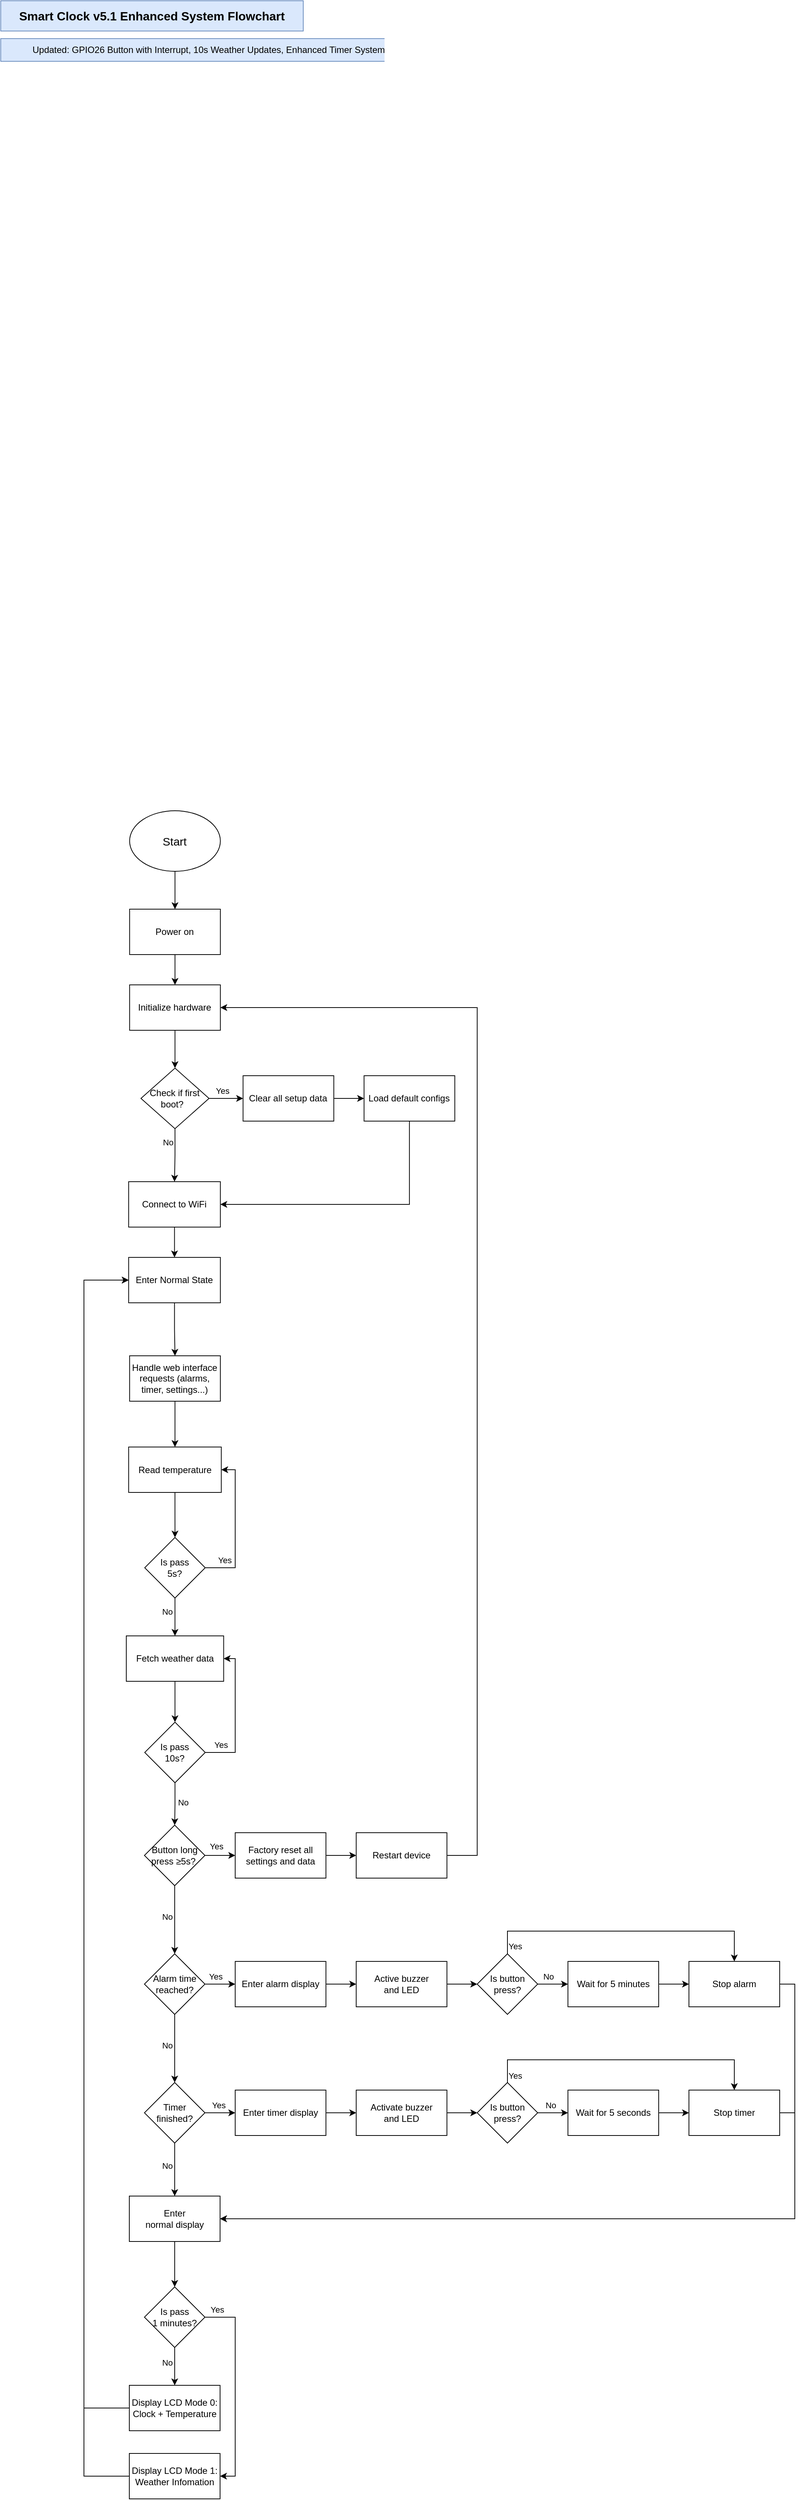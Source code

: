<mxfile version="28.0.5">
  <diagram id="W_tIODRFpuCjmkMrIx5c" name="Trang-1">
    <mxGraphModel dx="1303" dy="770" grid="1" gridSize="10" guides="1" tooltips="1" connect="1" arrows="1" fold="1" page="1" pageScale="1" pageWidth="1169" pageHeight="827" math="0" shadow="0">
      <root>
        <mxCell id="0" />
        <mxCell id="1" parent="0" />
        <mxCell id="GLhe2Kuq0IlxSYnBa73q-52" value="" style="edgeStyle=orthogonalEdgeStyle;rounded=0;orthogonalLoop=1;jettySize=auto;html=1;" parent="1" source="GLhe2Kuq0IlxSYnBa73q-1" target="GLhe2Kuq0IlxSYnBa73q-2" edge="1">
          <mxGeometry relative="1" as="geometry" />
        </mxCell>
        <mxCell id="GLhe2Kuq0IlxSYnBa73q-1" value="&lt;font style=&quot;font-size: 15px;&quot;&gt;Start&lt;/font&gt;" style="ellipse;whiteSpace=wrap;html=1;strokeWidth=1;" parent="1" vertex="1">
          <mxGeometry x="220.39" y="1120" width="120" height="80" as="geometry" />
        </mxCell>
        <mxCell id="Title-1" value="Smart Clock v5.1 Enhanced System Flowchart" style="rounded=0;whiteSpace=wrap;html=1;fillColor=#dae8fc;strokeColor=#6c8ebf;fontSize=16;fontStyle=1;" parent="1" vertex="1">
          <mxGeometry x="50" y="50" width="400" height="40" as="geometry" />
        </mxCell>
        <mxCell id="Title-2" value="Updated: GPIO26 Button with Interrupt, 10s Weather Updates, Enhanced Timer System" style="rounded=0;whiteSpace=wrap;html=1;fillColor=#dae8fc;strokeColor=#6c8ebf;fontSize=12;" parent="1" vertex="1">
          <mxGeometry x="50" y="100" width="550" height="30" as="geometry" />
        </mxCell>
        <mxCell id="GLhe2Kuq0IlxSYnBa73q-53" value="" style="edgeStyle=orthogonalEdgeStyle;rounded=0;orthogonalLoop=1;jettySize=auto;html=1;entryX=0.5;entryY=0;entryDx=0;entryDy=0;" parent="1" source="GLhe2Kuq0IlxSYnBa73q-2" target="GLhe2Kuq0IlxSYnBa73q-5" edge="1">
          <mxGeometry relative="1" as="geometry" />
        </mxCell>
        <mxCell id="GLhe2Kuq0IlxSYnBa73q-2" value="Power on" style="rounded=0;whiteSpace=wrap;html=1;strokeWidth=1;" parent="1" vertex="1">
          <mxGeometry x="220.39" y="1250" width="120" height="60" as="geometry" />
        </mxCell>
        <mxCell id="xMWZw9OLZXF2lSfb2o35-5" style="edgeStyle=orthogonalEdgeStyle;rounded=0;orthogonalLoop=1;jettySize=auto;html=1;exitX=1;exitY=0.5;exitDx=0;exitDy=0;entryX=0;entryY=0.5;entryDx=0;entryDy=0;" parent="1" source="GLhe2Kuq0IlxSYnBa73q-3" target="GLhe2Kuq0IlxSYnBa73q-7" edge="1">
          <mxGeometry relative="1" as="geometry" />
        </mxCell>
        <mxCell id="GLhe2Kuq0IlxSYnBa73q-3" value="Clear all setup data" style="rounded=0;whiteSpace=wrap;html=1;strokeWidth=1;" parent="1" vertex="1">
          <mxGeometry x="370.39" y="1470" width="120" height="60" as="geometry" />
        </mxCell>
        <mxCell id="GLhe2Kuq0IlxSYnBa73q-54" value="" style="edgeStyle=orthogonalEdgeStyle;rounded=0;orthogonalLoop=1;jettySize=auto;html=1;" parent="1" source="GLhe2Kuq0IlxSYnBa73q-4" target="GLhe2Kuq0IlxSYnBa73q-3" edge="1">
          <mxGeometry relative="1" as="geometry" />
        </mxCell>
        <mxCell id="GLhe2Kuq0IlxSYnBa73q-58" value="Yes" style="edgeLabel;html=1;align=center;verticalAlign=middle;resizable=0;points=[];" parent="GLhe2Kuq0IlxSYnBa73q-54" vertex="1" connectable="0">
          <mxGeometry x="-0.192" y="1" relative="1" as="geometry">
            <mxPoint x="-1" y="-9" as="offset" />
          </mxGeometry>
        </mxCell>
        <mxCell id="8kBhJZ6nKaIt0Slx5SDv-23" style="edgeStyle=orthogonalEdgeStyle;rounded=0;orthogonalLoop=1;jettySize=auto;html=1;exitX=0.5;exitY=1;exitDx=0;exitDy=0;entryX=0.5;entryY=0;entryDx=0;entryDy=0;" edge="1" parent="1" source="GLhe2Kuq0IlxSYnBa73q-4" target="GLhe2Kuq0IlxSYnBa73q-6">
          <mxGeometry relative="1" as="geometry" />
        </mxCell>
        <mxCell id="8kBhJZ6nKaIt0Slx5SDv-24" value="No" style="edgeLabel;html=1;align=center;verticalAlign=middle;resizable=0;points=[];" vertex="1" connectable="0" parent="8kBhJZ6nKaIt0Slx5SDv-23">
          <mxGeometry x="-0.513" relative="1" as="geometry">
            <mxPoint x="-10" y="1" as="offset" />
          </mxGeometry>
        </mxCell>
        <mxCell id="GLhe2Kuq0IlxSYnBa73q-4" value="&lt;div&gt;Check if first boot?&amp;nbsp;&amp;nbsp;&lt;/div&gt;" style="rhombus;whiteSpace=wrap;html=1;strokeWidth=1;" parent="1" vertex="1">
          <mxGeometry x="235.39" y="1460" width="90" height="80" as="geometry" />
        </mxCell>
        <mxCell id="xMWZw9OLZXF2lSfb2o35-1" style="edgeStyle=orthogonalEdgeStyle;rounded=0;orthogonalLoop=1;jettySize=auto;html=1;exitX=0.5;exitY=1;exitDx=0;exitDy=0;entryX=0.5;entryY=0;entryDx=0;entryDy=0;" parent="1" source="GLhe2Kuq0IlxSYnBa73q-5" target="GLhe2Kuq0IlxSYnBa73q-4" edge="1">
          <mxGeometry relative="1" as="geometry" />
        </mxCell>
        <mxCell id="GLhe2Kuq0IlxSYnBa73q-5" value="Initialize hardware" style="rounded=0;whiteSpace=wrap;html=1;strokeWidth=1;" parent="1" vertex="1">
          <mxGeometry x="220.39" y="1350" width="120" height="60" as="geometry" />
        </mxCell>
        <mxCell id="xMWZw9OLZXF2lSfb2o35-7" style="edgeStyle=orthogonalEdgeStyle;rounded=0;orthogonalLoop=1;jettySize=auto;html=1;exitX=0.5;exitY=1;exitDx=0;exitDy=0;entryX=0.5;entryY=0;entryDx=0;entryDy=0;" parent="1" source="GLhe2Kuq0IlxSYnBa73q-6" target="GLhe2Kuq0IlxSYnBa73q-8" edge="1">
          <mxGeometry relative="1" as="geometry" />
        </mxCell>
        <mxCell id="GLhe2Kuq0IlxSYnBa73q-6" value="Connect to WiFi" style="rounded=0;whiteSpace=wrap;html=1;strokeWidth=1;" parent="1" vertex="1">
          <mxGeometry x="219.12" y="1610" width="121.27" height="60" as="geometry" />
        </mxCell>
        <mxCell id="8kBhJZ6nKaIt0Slx5SDv-79" style="edgeStyle=orthogonalEdgeStyle;rounded=0;orthogonalLoop=1;jettySize=auto;html=1;exitX=0.5;exitY=1;exitDx=0;exitDy=0;entryX=1;entryY=0.5;entryDx=0;entryDy=0;" edge="1" parent="1" source="GLhe2Kuq0IlxSYnBa73q-7" target="GLhe2Kuq0IlxSYnBa73q-6">
          <mxGeometry relative="1" as="geometry" />
        </mxCell>
        <mxCell id="GLhe2Kuq0IlxSYnBa73q-7" value="Load default configs" style="rounded=0;whiteSpace=wrap;html=1;strokeWidth=1;" parent="1" vertex="1">
          <mxGeometry x="530.39" y="1470" width="120" height="60" as="geometry" />
        </mxCell>
        <mxCell id="8kBhJZ6nKaIt0Slx5SDv-40" value="" style="edgeStyle=orthogonalEdgeStyle;rounded=0;orthogonalLoop=1;jettySize=auto;html=1;" edge="1" parent="1" source="GLhe2Kuq0IlxSYnBa73q-8" target="GLhe2Kuq0IlxSYnBa73q-14">
          <mxGeometry relative="1" as="geometry" />
        </mxCell>
        <mxCell id="GLhe2Kuq0IlxSYnBa73q-8" value="Enter Normal State" style="rounded=0;whiteSpace=wrap;html=1;strokeWidth=1;" parent="1" vertex="1">
          <mxGeometry x="219.12" y="1710" width="121.27" height="60" as="geometry" />
        </mxCell>
        <mxCell id="8kBhJZ6nKaIt0Slx5SDv-30" value="" style="edgeStyle=orthogonalEdgeStyle;rounded=0;orthogonalLoop=1;jettySize=auto;html=1;" edge="1" parent="1" source="GLhe2Kuq0IlxSYnBa73q-11" target="8kBhJZ6nKaIt0Slx5SDv-29">
          <mxGeometry relative="1" as="geometry" />
        </mxCell>
        <mxCell id="GLhe2Kuq0IlxSYnBa73q-11" value="Read temperature" style="rounded=0;whiteSpace=wrap;html=1;strokeWidth=1;" parent="1" vertex="1">
          <mxGeometry x="219.12" y="1960.5" width="122.5" height="60" as="geometry" />
        </mxCell>
        <mxCell id="8kBhJZ6nKaIt0Slx5SDv-36" value="" style="edgeStyle=orthogonalEdgeStyle;rounded=0;orthogonalLoop=1;jettySize=auto;html=1;" edge="1" parent="1" source="GLhe2Kuq0IlxSYnBa73q-13" target="8kBhJZ6nKaIt0Slx5SDv-35">
          <mxGeometry relative="1" as="geometry" />
        </mxCell>
        <mxCell id="GLhe2Kuq0IlxSYnBa73q-13" value="Fetch weather data" style="rounded=0;whiteSpace=wrap;html=1;" parent="1" vertex="1">
          <mxGeometry x="216" y="2210" width="128.75" height="60" as="geometry" />
        </mxCell>
        <mxCell id="GZuMhr4VgQg-RMSn4dlr-65" style="edgeStyle=orthogonalEdgeStyle;rounded=0;orthogonalLoop=1;jettySize=auto;html=1;exitX=0.5;exitY=1;exitDx=0;exitDy=0;entryX=0.5;entryY=0;entryDx=0;entryDy=0;" parent="1" source="GLhe2Kuq0IlxSYnBa73q-14" target="GLhe2Kuq0IlxSYnBa73q-11" edge="1">
          <mxGeometry relative="1" as="geometry" />
        </mxCell>
        <mxCell id="GLhe2Kuq0IlxSYnBa73q-14" value="Handle web interface requests (alarms, timer, settings...)" style="rounded=0;whiteSpace=wrap;html=1;" parent="1" vertex="1">
          <mxGeometry x="220.39" y="1840" width="120" height="60" as="geometry" />
        </mxCell>
        <mxCell id="GLhe2Kuq0IlxSYnBa73q-80" value="" style="edgeStyle=orthogonalEdgeStyle;rounded=0;orthogonalLoop=1;jettySize=auto;html=1;entryX=0.5;entryY=0;entryDx=0;entryDy=0;exitX=0.5;exitY=1;exitDx=0;exitDy=0;" parent="1" source="8kBhJZ6nKaIt0Slx5SDv-35" target="GLhe2Kuq0IlxSYnBa73q-109" edge="1">
          <mxGeometry relative="1" as="geometry">
            <mxPoint x="220" y="1710" as="targetPoint" />
            <mxPoint x="231.333" y="1660" as="sourcePoint" />
          </mxGeometry>
        </mxCell>
        <mxCell id="8kBhJZ6nKaIt0Slx5SDv-41" value="No" style="edgeLabel;html=1;align=center;verticalAlign=middle;resizable=0;points=[];" vertex="1" connectable="0" parent="GLhe2Kuq0IlxSYnBa73q-80">
          <mxGeometry x="-0.286" y="3" relative="1" as="geometry">
            <mxPoint x="7" y="6" as="offset" />
          </mxGeometry>
        </mxCell>
        <mxCell id="GLhe2Kuq0IlxSYnBa73q-112" value="" style="edgeStyle=orthogonalEdgeStyle;rounded=0;orthogonalLoop=1;jettySize=auto;html=1;" parent="1" source="GLhe2Kuq0IlxSYnBa73q-31" target="GLhe2Kuq0IlxSYnBa73q-32" edge="1">
          <mxGeometry relative="1" as="geometry" />
        </mxCell>
        <mxCell id="GLhe2Kuq0IlxSYnBa73q-31" value="Factory reset all settings and data" style="rounded=0;whiteSpace=wrap;html=1;" parent="1" vertex="1">
          <mxGeometry x="360" y="2470" width="120" height="60" as="geometry" />
        </mxCell>
        <mxCell id="GZuMhr4VgQg-RMSn4dlr-63" style="edgeStyle=orthogonalEdgeStyle;rounded=0;orthogonalLoop=1;jettySize=auto;html=1;exitX=1;exitY=0.5;exitDx=0;exitDy=0;entryX=1;entryY=0.5;entryDx=0;entryDy=0;" parent="1" source="GLhe2Kuq0IlxSYnBa73q-32" target="GLhe2Kuq0IlxSYnBa73q-5" edge="1">
          <mxGeometry relative="1" as="geometry">
            <mxPoint x="680" y="2500" as="targetPoint" />
            <Array as="points">
              <mxPoint x="680" y="2500" />
              <mxPoint x="680" y="1380" />
            </Array>
          </mxGeometry>
        </mxCell>
        <mxCell id="GLhe2Kuq0IlxSYnBa73q-32" value="Restart device" style="rounded=0;whiteSpace=wrap;html=1;" parent="1" vertex="1">
          <mxGeometry x="520" y="2470" width="120" height="60" as="geometry" />
        </mxCell>
        <mxCell id="GLhe2Kuq0IlxSYnBa73q-118" value="" style="edgeStyle=orthogonalEdgeStyle;rounded=0;orthogonalLoop=1;jettySize=auto;html=1;" parent="1" source="GLhe2Kuq0IlxSYnBa73q-35" target="GLhe2Kuq0IlxSYnBa73q-36" edge="1">
          <mxGeometry relative="1" as="geometry" />
        </mxCell>
        <mxCell id="GLhe2Kuq0IlxSYnBa73q-35" value="Enter alarm display" style="rounded=0;whiteSpace=wrap;html=1;" parent="1" vertex="1">
          <mxGeometry x="360" y="2640" width="120" height="60" as="geometry" />
        </mxCell>
        <mxCell id="8kBhJZ6nKaIt0Slx5SDv-2" value="" style="edgeStyle=orthogonalEdgeStyle;rounded=0;orthogonalLoop=1;jettySize=auto;html=1;" edge="1" parent="1" source="GLhe2Kuq0IlxSYnBa73q-36" target="8kBhJZ6nKaIt0Slx5SDv-1">
          <mxGeometry relative="1" as="geometry" />
        </mxCell>
        <mxCell id="GLhe2Kuq0IlxSYnBa73q-36" value="Active buzzer &lt;br&gt;and LED" style="rounded=0;whiteSpace=wrap;html=1;" parent="1" vertex="1">
          <mxGeometry x="520" y="2640" width="120" height="60" as="geometry" />
        </mxCell>
        <mxCell id="8kBhJZ6nKaIt0Slx5SDv-72" style="edgeStyle=orthogonalEdgeStyle;rounded=0;orthogonalLoop=1;jettySize=auto;html=1;exitX=1;exitY=0.5;exitDx=0;exitDy=0;entryX=1;entryY=0.5;entryDx=0;entryDy=0;" edge="1" parent="1" source="GLhe2Kuq0IlxSYnBa73q-38" target="GLhe2Kuq0IlxSYnBa73q-44">
          <mxGeometry relative="1" as="geometry" />
        </mxCell>
        <mxCell id="GLhe2Kuq0IlxSYnBa73q-38" value="Stop alarm" style="rounded=0;whiteSpace=wrap;html=1;" parent="1" vertex="1">
          <mxGeometry x="960" y="2640" width="120" height="60" as="geometry" />
        </mxCell>
        <mxCell id="GLhe2Kuq0IlxSYnBa73q-128" value="" style="edgeStyle=orthogonalEdgeStyle;rounded=0;orthogonalLoop=1;jettySize=auto;html=1;" parent="1" source="GLhe2Kuq0IlxSYnBa73q-41" target="GLhe2Kuq0IlxSYnBa73q-42" edge="1">
          <mxGeometry relative="1" as="geometry" />
        </mxCell>
        <mxCell id="GLhe2Kuq0IlxSYnBa73q-41" value="Enter&amp;nbsp;&lt;span style=&quot;background-color: transparent; color: light-dark(rgb(0, 0, 0), rgb(255, 255, 255));&quot;&gt;timer display&lt;/span&gt;" style="rounded=0;whiteSpace=wrap;html=1;" parent="1" vertex="1">
          <mxGeometry x="360" y="2810" width="120" height="60" as="geometry" />
        </mxCell>
        <mxCell id="8kBhJZ6nKaIt0Slx5SDv-13" value="" style="edgeStyle=orthogonalEdgeStyle;rounded=0;orthogonalLoop=1;jettySize=auto;html=1;" edge="1" parent="1" source="GLhe2Kuq0IlxSYnBa73q-42" target="8kBhJZ6nKaIt0Slx5SDv-12">
          <mxGeometry relative="1" as="geometry" />
        </mxCell>
        <mxCell id="GLhe2Kuq0IlxSYnBa73q-42" value="Activate buzzer &lt;br&gt;and LED" style="rounded=0;whiteSpace=wrap;html=1;" parent="1" vertex="1">
          <mxGeometry x="520" y="2810" width="120" height="60" as="geometry" />
        </mxCell>
        <mxCell id="8kBhJZ6nKaIt0Slx5SDv-68" style="edgeStyle=orthogonalEdgeStyle;rounded=0;orthogonalLoop=1;jettySize=auto;html=1;exitX=0.5;exitY=1;exitDx=0;exitDy=0;entryX=0.5;entryY=0;entryDx=0;entryDy=0;" edge="1" parent="1" source="GLhe2Kuq0IlxSYnBa73q-44" target="8kBhJZ6nKaIt0Slx5SDv-48">
          <mxGeometry relative="1" as="geometry" />
        </mxCell>
        <mxCell id="GLhe2Kuq0IlxSYnBa73q-44" value="Enter &lt;br&gt;normal display" style="rounded=0;whiteSpace=wrap;html=1;" parent="1" vertex="1">
          <mxGeometry x="220" y="2950" width="120" height="60" as="geometry" />
        </mxCell>
        <mxCell id="GLhe2Kuq0IlxSYnBa73q-134" value="" style="edgeStyle=orthogonalEdgeStyle;rounded=0;orthogonalLoop=1;jettySize=auto;html=1;" parent="1" edge="1">
          <mxGeometry relative="1" as="geometry">
            <mxPoint x="480" y="3080" as="sourcePoint" />
          </mxGeometry>
        </mxCell>
        <mxCell id="GLhe2Kuq0IlxSYnBa73q-135" value="" style="edgeStyle=orthogonalEdgeStyle;rounded=0;orthogonalLoop=1;jettySize=auto;html=1;" parent="1" edge="1">
          <mxGeometry relative="1" as="geometry">
            <mxPoint x="640" y="3080" as="sourcePoint" />
          </mxGeometry>
        </mxCell>
        <mxCell id="ButtonInterrupt-Edge1" value="" style="edgeStyle=orthogonalEdgeStyle;rounded=0;orthogonalLoop=1;jettySize=auto;html=1;strokeColor=#d6b656;" parent="1" target="ButtonInterrupt-2" edge="1">
          <mxGeometry relative="1" as="geometry">
            <mxPoint x="470" y="1810" as="sourcePoint" />
          </mxGeometry>
        </mxCell>
        <mxCell id="ButtonInterrupt-Edge2" value="" style="edgeStyle=orthogonalEdgeStyle;rounded=0;orthogonalLoop=1;jettySize=auto;html=1;strokeColor=#d6b656;" parent="1" target="ButtonInterrupt-3" edge="1">
          <mxGeometry relative="1" as="geometry">
            <mxPoint x="470" y="1860" as="sourcePoint" />
          </mxGeometry>
        </mxCell>
        <mxCell id="GLhe2Kuq0IlxSYnBa73q-110" value="" style="edgeStyle=orthogonalEdgeStyle;rounded=0;orthogonalLoop=1;jettySize=auto;html=1;exitX=1;exitY=0.5;exitDx=0;exitDy=0;" parent="1" source="GLhe2Kuq0IlxSYnBa73q-109" target="GLhe2Kuq0IlxSYnBa73q-31" edge="1">
          <mxGeometry relative="1" as="geometry">
            <mxPoint x="150" y="2481" as="sourcePoint" />
          </mxGeometry>
        </mxCell>
        <mxCell id="GLhe2Kuq0IlxSYnBa73q-111" value="Yes" style="edgeLabel;html=1;align=center;verticalAlign=middle;resizable=0;points=[];" parent="GLhe2Kuq0IlxSYnBa73q-110" vertex="1" connectable="0">
          <mxGeometry x="-0.263" y="1" relative="1" as="geometry">
            <mxPoint y="-11" as="offset" />
          </mxGeometry>
        </mxCell>
        <mxCell id="GZuMhr4VgQg-RMSn4dlr-56" style="edgeStyle=orthogonalEdgeStyle;rounded=0;orthogonalLoop=1;jettySize=auto;html=1;exitX=0.5;exitY=1;exitDx=0;exitDy=0;entryX=0.5;entryY=0;entryDx=0;entryDy=0;" parent="1" source="GLhe2Kuq0IlxSYnBa73q-109" target="GLhe2Kuq0IlxSYnBa73q-116" edge="1">
          <mxGeometry relative="1" as="geometry" />
        </mxCell>
        <mxCell id="GZuMhr4VgQg-RMSn4dlr-57" value="No" style="edgeLabel;html=1;align=center;verticalAlign=middle;resizable=0;points=[];" parent="GZuMhr4VgQg-RMSn4dlr-56" vertex="1" connectable="0">
          <mxGeometry x="-0.267" y="-1" relative="1" as="geometry">
            <mxPoint x="-9" y="8" as="offset" />
          </mxGeometry>
        </mxCell>
        <mxCell id="GLhe2Kuq0IlxSYnBa73q-109" value="Button long press&amp;nbsp;≥5s?&amp;nbsp;" style="rhombus;whiteSpace=wrap;html=1;" parent="1" vertex="1">
          <mxGeometry x="240" y="2460" width="80" height="80" as="geometry" />
        </mxCell>
        <mxCell id="GLhe2Kuq0IlxSYnBa73q-117" value="" style="edgeStyle=orthogonalEdgeStyle;rounded=0;orthogonalLoop=1;jettySize=auto;html=1;" parent="1" source="GLhe2Kuq0IlxSYnBa73q-116" target="GLhe2Kuq0IlxSYnBa73q-35" edge="1">
          <mxGeometry relative="1" as="geometry" />
        </mxCell>
        <mxCell id="GLhe2Kuq0IlxSYnBa73q-123" value="Yes" style="edgeLabel;html=1;align=center;verticalAlign=middle;resizable=0;points=[];" parent="GLhe2Kuq0IlxSYnBa73q-117" vertex="1" connectable="0">
          <mxGeometry x="-0.2" y="-1" relative="1" as="geometry">
            <mxPoint x="-2" y="-11" as="offset" />
          </mxGeometry>
        </mxCell>
        <mxCell id="GLhe2Kuq0IlxSYnBa73q-124" style="edgeStyle=orthogonalEdgeStyle;rounded=0;orthogonalLoop=1;jettySize=auto;html=1;exitX=0.5;exitY=1;exitDx=0;exitDy=0;entryX=0.5;entryY=0;entryDx=0;entryDy=0;" parent="1" source="GLhe2Kuq0IlxSYnBa73q-116" target="GLhe2Kuq0IlxSYnBa73q-125" edge="1">
          <mxGeometry relative="1" as="geometry">
            <mxPoint x="280" y="2820" as="targetPoint" />
            <Array as="points" />
          </mxGeometry>
        </mxCell>
        <mxCell id="GLhe2Kuq0IlxSYnBa73q-143" value="No" style="edgeLabel;html=1;align=center;verticalAlign=middle;resizable=0;points=[];" parent="GLhe2Kuq0IlxSYnBa73q-124" vertex="1" connectable="0">
          <mxGeometry x="-0.948" y="4" relative="1" as="geometry">
            <mxPoint x="-14" y="38" as="offset" />
          </mxGeometry>
        </mxCell>
        <mxCell id="GLhe2Kuq0IlxSYnBa73q-116" value="Alarm time reached?" style="rhombus;whiteSpace=wrap;html=1;" parent="1" vertex="1">
          <mxGeometry x="240" y="2630" width="80" height="80" as="geometry" />
        </mxCell>
        <mxCell id="GLhe2Kuq0IlxSYnBa73q-126" value="" style="edgeStyle=orthogonalEdgeStyle;rounded=0;orthogonalLoop=1;jettySize=auto;html=1;" parent="1" source="GLhe2Kuq0IlxSYnBa73q-125" target="GLhe2Kuq0IlxSYnBa73q-41" edge="1">
          <mxGeometry relative="1" as="geometry" />
        </mxCell>
        <mxCell id="GLhe2Kuq0IlxSYnBa73q-127" value="Yes" style="edgeLabel;html=1;align=center;verticalAlign=middle;resizable=0;points=[];" parent="GLhe2Kuq0IlxSYnBa73q-126" vertex="1" connectable="0">
          <mxGeometry x="-0.4" relative="1" as="geometry">
            <mxPoint x="6" y="-10" as="offset" />
          </mxGeometry>
        </mxCell>
        <mxCell id="8kBhJZ6nKaIt0Slx5SDv-69" style="edgeStyle=orthogonalEdgeStyle;rounded=0;orthogonalLoop=1;jettySize=auto;html=1;exitX=0.5;exitY=1;exitDx=0;exitDy=0;entryX=0.5;entryY=0;entryDx=0;entryDy=0;" edge="1" parent="1" source="GLhe2Kuq0IlxSYnBa73q-125" target="GLhe2Kuq0IlxSYnBa73q-44">
          <mxGeometry relative="1" as="geometry" />
        </mxCell>
        <mxCell id="8kBhJZ6nKaIt0Slx5SDv-78" value="No" style="edgeLabel;html=1;align=center;verticalAlign=middle;resizable=0;points=[];" vertex="1" connectable="0" parent="8kBhJZ6nKaIt0Slx5SDv-69">
          <mxGeometry x="-0.164" relative="1" as="geometry">
            <mxPoint x="-10" as="offset" />
          </mxGeometry>
        </mxCell>
        <mxCell id="GLhe2Kuq0IlxSYnBa73q-125" value="Timer finished?" style="rhombus;whiteSpace=wrap;html=1;" parent="1" vertex="1">
          <mxGeometry x="240" y="2800" width="80" height="80" as="geometry" />
        </mxCell>
        <mxCell id="GLhe2Kuq0IlxSYnBa73q-137" style="edgeStyle=orthogonalEdgeStyle;rounded=0;orthogonalLoop=1;jettySize=auto;html=1;exitX=1;exitY=0.5;exitDx=0;exitDy=0;entryX=0;entryY=0.5;entryDx=0;entryDy=0;" parent="1" edge="1">
          <mxGeometry relative="1" as="geometry">
            <mxPoint x="320" y="3080" as="sourcePoint" />
          </mxGeometry>
        </mxCell>
        <mxCell id="GLhe2Kuq0IlxSYnBa73q-138" value="Yes" style="edgeLabel;html=1;align=center;verticalAlign=middle;resizable=0;points=[];" parent="GLhe2Kuq0IlxSYnBa73q-137" vertex="1" connectable="0">
          <mxGeometry x="-0.438" y="-1" relative="1" as="geometry">
            <mxPoint x="7" y="-11" as="offset" />
          </mxGeometry>
        </mxCell>
        <mxCell id="8kBhJZ6nKaIt0Slx5SDv-26" value="" style="edgeStyle=orthogonalEdgeStyle;rounded=0;orthogonalLoop=1;jettySize=auto;html=1;entryX=0;entryY=0.5;entryDx=0;entryDy=0;exitX=0;exitY=0.5;exitDx=0;exitDy=0;" edge="1" parent="1" source="8kBhJZ6nKaIt0Slx5SDv-50" target="GLhe2Kuq0IlxSYnBa73q-8">
          <mxGeometry relative="1" as="geometry">
            <mxPoint x="40" y="3230" as="sourcePoint" />
            <Array as="points">
              <mxPoint x="160" y="3320" />
              <mxPoint x="160" y="1740" />
            </Array>
          </mxGeometry>
        </mxCell>
        <mxCell id="8kBhJZ6nKaIt0Slx5SDv-7" value="" style="edgeStyle=orthogonalEdgeStyle;rounded=0;orthogonalLoop=1;jettySize=auto;html=1;" edge="1" parent="1" source="8kBhJZ6nKaIt0Slx5SDv-1" target="8kBhJZ6nKaIt0Slx5SDv-5">
          <mxGeometry relative="1" as="geometry" />
        </mxCell>
        <mxCell id="8kBhJZ6nKaIt0Slx5SDv-11" value="No" style="edgeLabel;html=1;align=center;verticalAlign=middle;resizable=0;points=[];" vertex="1" connectable="0" parent="8kBhJZ6nKaIt0Slx5SDv-7">
          <mxGeometry x="-0.33" y="4" relative="1" as="geometry">
            <mxPoint y="-6" as="offset" />
          </mxGeometry>
        </mxCell>
        <mxCell id="8kBhJZ6nKaIt0Slx5SDv-9" style="edgeStyle=orthogonalEdgeStyle;rounded=0;orthogonalLoop=1;jettySize=auto;html=1;exitX=0.5;exitY=0;exitDx=0;exitDy=0;entryX=0.5;entryY=0;entryDx=0;entryDy=0;" edge="1" parent="1" source="8kBhJZ6nKaIt0Slx5SDv-1" target="GLhe2Kuq0IlxSYnBa73q-38">
          <mxGeometry relative="1" as="geometry">
            <Array as="points">
              <mxPoint x="720" y="2600" />
              <mxPoint x="1020" y="2600" />
            </Array>
          </mxGeometry>
        </mxCell>
        <mxCell id="8kBhJZ6nKaIt0Slx5SDv-10" value="Yes" style="edgeLabel;html=1;align=center;verticalAlign=middle;resizable=0;points=[];" vertex="1" connectable="0" parent="8kBhJZ6nKaIt0Slx5SDv-9">
          <mxGeometry x="-0.931" y="3" relative="1" as="geometry">
            <mxPoint x="13" y="3" as="offset" />
          </mxGeometry>
        </mxCell>
        <mxCell id="8kBhJZ6nKaIt0Slx5SDv-1" value="Is button press?" style="rhombus;whiteSpace=wrap;html=1;rounded=0;" vertex="1" parent="1">
          <mxGeometry x="680" y="2630" width="80" height="80" as="geometry" />
        </mxCell>
        <mxCell id="8kBhJZ6nKaIt0Slx5SDv-8" value="" style="edgeStyle=orthogonalEdgeStyle;rounded=0;orthogonalLoop=1;jettySize=auto;html=1;" edge="1" parent="1" source="8kBhJZ6nKaIt0Slx5SDv-5" target="GLhe2Kuq0IlxSYnBa73q-38">
          <mxGeometry relative="1" as="geometry" />
        </mxCell>
        <mxCell id="8kBhJZ6nKaIt0Slx5SDv-5" value="Wait for 5 minutes" style="rounded=0;whiteSpace=wrap;html=1;" vertex="1" parent="1">
          <mxGeometry x="800" y="2640" width="120" height="60" as="geometry" />
        </mxCell>
        <mxCell id="8kBhJZ6nKaIt0Slx5SDv-15" value="" style="edgeStyle=orthogonalEdgeStyle;rounded=0;orthogonalLoop=1;jettySize=auto;html=1;" edge="1" parent="1" source="8kBhJZ6nKaIt0Slx5SDv-12" target="8kBhJZ6nKaIt0Slx5SDv-14">
          <mxGeometry relative="1" as="geometry" />
        </mxCell>
        <mxCell id="8kBhJZ6nKaIt0Slx5SDv-21" value="No" style="edgeLabel;html=1;align=center;verticalAlign=middle;resizable=0;points=[];" vertex="1" connectable="0" parent="8kBhJZ6nKaIt0Slx5SDv-15">
          <mxGeometry x="-0.18" relative="1" as="geometry">
            <mxPoint y="-10" as="offset" />
          </mxGeometry>
        </mxCell>
        <mxCell id="8kBhJZ6nKaIt0Slx5SDv-19" style="edgeStyle=orthogonalEdgeStyle;rounded=0;orthogonalLoop=1;jettySize=auto;html=1;exitX=0.5;exitY=0;exitDx=0;exitDy=0;entryX=0.5;entryY=0;entryDx=0;entryDy=0;" edge="1" parent="1" source="8kBhJZ6nKaIt0Slx5SDv-12" target="8kBhJZ6nKaIt0Slx5SDv-16">
          <mxGeometry relative="1" as="geometry">
            <Array as="points">
              <mxPoint x="720" y="2770" />
              <mxPoint x="1020" y="2770" />
            </Array>
          </mxGeometry>
        </mxCell>
        <mxCell id="8kBhJZ6nKaIt0Slx5SDv-20" value="Yes" style="edgeLabel;html=1;align=center;verticalAlign=middle;resizable=0;points=[];" vertex="1" connectable="0" parent="8kBhJZ6nKaIt0Slx5SDv-19">
          <mxGeometry x="-0.915" y="-1" relative="1" as="geometry">
            <mxPoint x="9" y="6" as="offset" />
          </mxGeometry>
        </mxCell>
        <mxCell id="8kBhJZ6nKaIt0Slx5SDv-12" value="Is button press?" style="rhombus;whiteSpace=wrap;html=1;rounded=0;" vertex="1" parent="1">
          <mxGeometry x="680" y="2800" width="80" height="80" as="geometry" />
        </mxCell>
        <mxCell id="8kBhJZ6nKaIt0Slx5SDv-17" value="" style="edgeStyle=orthogonalEdgeStyle;rounded=0;orthogonalLoop=1;jettySize=auto;html=1;" edge="1" parent="1" source="8kBhJZ6nKaIt0Slx5SDv-14" target="8kBhJZ6nKaIt0Slx5SDv-16">
          <mxGeometry relative="1" as="geometry" />
        </mxCell>
        <mxCell id="8kBhJZ6nKaIt0Slx5SDv-14" value="Wait for 5 seconds" style="whiteSpace=wrap;html=1;rounded=0;" vertex="1" parent="1">
          <mxGeometry x="800" y="2810" width="120" height="60" as="geometry" />
        </mxCell>
        <mxCell id="8kBhJZ6nKaIt0Slx5SDv-70" style="edgeStyle=orthogonalEdgeStyle;rounded=0;orthogonalLoop=1;jettySize=auto;html=1;exitX=1;exitY=0.5;exitDx=0;exitDy=0;entryX=1;entryY=0.5;entryDx=0;entryDy=0;" edge="1" parent="1" source="8kBhJZ6nKaIt0Slx5SDv-16" target="GLhe2Kuq0IlxSYnBa73q-44">
          <mxGeometry relative="1" as="geometry" />
        </mxCell>
        <mxCell id="8kBhJZ6nKaIt0Slx5SDv-16" value="Stop timer" style="whiteSpace=wrap;html=1;rounded=0;" vertex="1" parent="1">
          <mxGeometry x="960" y="2810" width="120" height="60" as="geometry" />
        </mxCell>
        <mxCell id="8kBhJZ6nKaIt0Slx5SDv-31" style="edgeStyle=orthogonalEdgeStyle;rounded=0;orthogonalLoop=1;jettySize=auto;html=1;exitX=1;exitY=0.5;exitDx=0;exitDy=0;entryX=1;entryY=0.5;entryDx=0;entryDy=0;" edge="1" parent="1" source="8kBhJZ6nKaIt0Slx5SDv-29" target="GLhe2Kuq0IlxSYnBa73q-11">
          <mxGeometry relative="1" as="geometry">
            <Array as="points">
              <mxPoint x="360" y="2120" />
              <mxPoint x="360" y="1991" />
            </Array>
          </mxGeometry>
        </mxCell>
        <mxCell id="8kBhJZ6nKaIt0Slx5SDv-32" value="Yes" style="edgeLabel;html=1;align=center;verticalAlign=middle;resizable=0;points=[];" vertex="1" connectable="0" parent="8kBhJZ6nKaIt0Slx5SDv-31">
          <mxGeometry x="-0.728" y="1" relative="1" as="geometry">
            <mxPoint y="-9" as="offset" />
          </mxGeometry>
        </mxCell>
        <mxCell id="8kBhJZ6nKaIt0Slx5SDv-33" style="edgeStyle=orthogonalEdgeStyle;rounded=0;orthogonalLoop=1;jettySize=auto;html=1;exitX=0.5;exitY=1;exitDx=0;exitDy=0;entryX=0.5;entryY=0;entryDx=0;entryDy=0;" edge="1" parent="1" source="8kBhJZ6nKaIt0Slx5SDv-29" target="GLhe2Kuq0IlxSYnBa73q-13">
          <mxGeometry relative="1" as="geometry" />
        </mxCell>
        <mxCell id="8kBhJZ6nKaIt0Slx5SDv-39" value="No" style="edgeLabel;html=1;align=center;verticalAlign=middle;resizable=0;points=[];" vertex="1" connectable="0" parent="8kBhJZ6nKaIt0Slx5SDv-33">
          <mxGeometry x="-0.283" y="-2" relative="1" as="geometry">
            <mxPoint x="-9" as="offset" />
          </mxGeometry>
        </mxCell>
        <mxCell id="8kBhJZ6nKaIt0Slx5SDv-29" value="Is pass&lt;br&gt;5s?" style="rhombus;whiteSpace=wrap;html=1;rounded=0;strokeWidth=1;" vertex="1" parent="1">
          <mxGeometry x="240.37" y="2080" width="80" height="80" as="geometry" />
        </mxCell>
        <mxCell id="8kBhJZ6nKaIt0Slx5SDv-37" style="edgeStyle=orthogonalEdgeStyle;rounded=0;orthogonalLoop=1;jettySize=auto;html=1;exitX=1;exitY=0.5;exitDx=0;exitDy=0;entryX=1;entryY=0.5;entryDx=0;entryDy=0;" edge="1" parent="1" source="8kBhJZ6nKaIt0Slx5SDv-35" target="GLhe2Kuq0IlxSYnBa73q-13">
          <mxGeometry relative="1" as="geometry">
            <Array as="points">
              <mxPoint x="360" y="2364" />
              <mxPoint x="360" y="2240" />
            </Array>
          </mxGeometry>
        </mxCell>
        <mxCell id="8kBhJZ6nKaIt0Slx5SDv-38" value="Yes" style="edgeLabel;html=1;align=center;verticalAlign=middle;resizable=0;points=[];" vertex="1" connectable="0" parent="8kBhJZ6nKaIt0Slx5SDv-37">
          <mxGeometry x="-0.772" y="2" relative="1" as="geometry">
            <mxPoint y="-8" as="offset" />
          </mxGeometry>
        </mxCell>
        <mxCell id="8kBhJZ6nKaIt0Slx5SDv-35" value="Is pass &lt;br&gt;10s?" style="rhombus;whiteSpace=wrap;html=1;rounded=0;" vertex="1" parent="1">
          <mxGeometry x="240.385" y="2324" width="80" height="80" as="geometry" />
        </mxCell>
        <mxCell id="8kBhJZ6nKaIt0Slx5SDv-77" style="edgeStyle=orthogonalEdgeStyle;rounded=0;orthogonalLoop=1;jettySize=auto;html=1;exitX=0;exitY=0.5;exitDx=0;exitDy=0;entryX=0;entryY=0.5;entryDx=0;entryDy=0;" edge="1" parent="1" source="8kBhJZ6nKaIt0Slx5SDv-46" target="GLhe2Kuq0IlxSYnBa73q-8">
          <mxGeometry relative="1" as="geometry">
            <Array as="points">
              <mxPoint x="160" y="3230" />
              <mxPoint x="160" y="1740" />
            </Array>
          </mxGeometry>
        </mxCell>
        <mxCell id="8kBhJZ6nKaIt0Slx5SDv-46" value="Display LCD Mode 0:&lt;div&gt;Clock + Temperature&lt;/div&gt;" style="whiteSpace=wrap;html=1;" vertex="1" parent="1">
          <mxGeometry x="220" y="3200" width="120" height="60" as="geometry" />
        </mxCell>
        <mxCell id="8kBhJZ6nKaIt0Slx5SDv-64" style="edgeStyle=orthogonalEdgeStyle;rounded=0;orthogonalLoop=1;jettySize=auto;html=1;exitX=0.5;exitY=1;exitDx=0;exitDy=0;entryX=0.5;entryY=0;entryDx=0;entryDy=0;" edge="1" parent="1" source="8kBhJZ6nKaIt0Slx5SDv-48" target="8kBhJZ6nKaIt0Slx5SDv-46">
          <mxGeometry relative="1" as="geometry" />
        </mxCell>
        <mxCell id="8kBhJZ6nKaIt0Slx5SDv-66" value="No" style="edgeLabel;html=1;align=center;verticalAlign=middle;resizable=0;points=[];" vertex="1" connectable="0" parent="8kBhJZ6nKaIt0Slx5SDv-64">
          <mxGeometry x="-0.228" y="-3" relative="1" as="geometry">
            <mxPoint x="-7" as="offset" />
          </mxGeometry>
        </mxCell>
        <mxCell id="8kBhJZ6nKaIt0Slx5SDv-65" style="edgeStyle=orthogonalEdgeStyle;rounded=0;orthogonalLoop=1;jettySize=auto;html=1;exitX=1;exitY=0.5;exitDx=0;exitDy=0;entryX=1;entryY=0.5;entryDx=0;entryDy=0;" edge="1" parent="1" source="8kBhJZ6nKaIt0Slx5SDv-48" target="8kBhJZ6nKaIt0Slx5SDv-50">
          <mxGeometry relative="1" as="geometry" />
        </mxCell>
        <mxCell id="8kBhJZ6nKaIt0Slx5SDv-67" value="Yes" style="edgeLabel;html=1;align=center;verticalAlign=middle;resizable=0;points=[];" vertex="1" connectable="0" parent="8kBhJZ6nKaIt0Slx5SDv-65">
          <mxGeometry x="-0.868" y="3" relative="1" as="geometry">
            <mxPoint x="-2" y="-7" as="offset" />
          </mxGeometry>
        </mxCell>
        <mxCell id="8kBhJZ6nKaIt0Slx5SDv-48" value="Is pass &lt;br&gt;1 minutes?" style="rhombus;whiteSpace=wrap;html=1;" vertex="1" parent="1">
          <mxGeometry x="240" y="3070" width="80" height="80" as="geometry" />
        </mxCell>
        <mxCell id="8kBhJZ6nKaIt0Slx5SDv-50" value="Display LCD Mode 1:&lt;br&gt;Weather Infomation" style="whiteSpace=wrap;html=1;" vertex="1" parent="1">
          <mxGeometry x="220" y="3290" width="120" height="60" as="geometry" />
        </mxCell>
      </root>
    </mxGraphModel>
  </diagram>
</mxfile>
